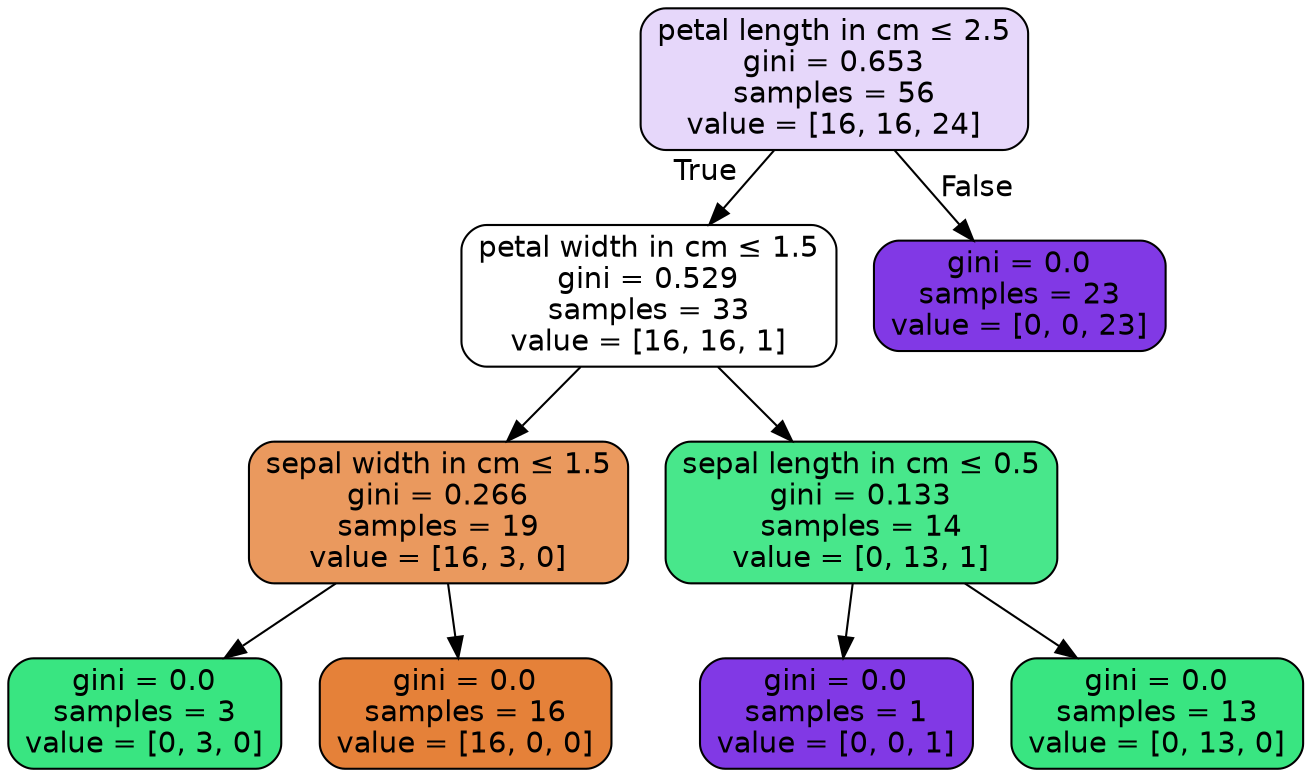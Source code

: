 digraph Tree {
node [shape=box, style="filled, rounded", color="black", fontname="helvetica"] ;
edge [fontname="helvetica"] ;
0 [label=<petal length in cm &le; 2.5<br/>gini = 0.653<br/>samples = 56<br/>value = [16, 16, 24]>, fillcolor="#e6d7fa"] ;
1 [label=<petal width in cm &le; 1.5<br/>gini = 0.529<br/>samples = 33<br/>value = [16, 16, 1]>, fillcolor="#ffffff"] ;
0 -> 1 [labeldistance=2.5, labelangle=45, headlabel="True"] ;
2 [label=<sepal width in cm &le; 1.5<br/>gini = 0.266<br/>samples = 19<br/>value = [16, 3, 0]>, fillcolor="#ea995e"] ;
1 -> 2 ;
3 [label=<gini = 0.0<br/>samples = 3<br/>value = [0, 3, 0]>, fillcolor="#39e581"] ;
2 -> 3 ;
4 [label=<gini = 0.0<br/>samples = 16<br/>value = [16, 0, 0]>, fillcolor="#e58139"] ;
2 -> 4 ;
5 [label=<sepal length in cm &le; 0.5<br/>gini = 0.133<br/>samples = 14<br/>value = [0, 13, 1]>, fillcolor="#48e78b"] ;
1 -> 5 ;
6 [label=<gini = 0.0<br/>samples = 1<br/>value = [0, 0, 1]>, fillcolor="#8139e5"] ;
5 -> 6 ;
7 [label=<gini = 0.0<br/>samples = 13<br/>value = [0, 13, 0]>, fillcolor="#39e581"] ;
5 -> 7 ;
8 [label=<gini = 0.0<br/>samples = 23<br/>value = [0, 0, 23]>, fillcolor="#8139e5"] ;
0 -> 8 [labeldistance=2.5, labelangle=-45, headlabel="False"] ;
}